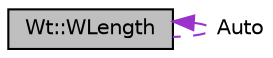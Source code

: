 digraph "Wt::WLength"
{
 // LATEX_PDF_SIZE
  edge [fontname="Helvetica",fontsize="10",labelfontname="Helvetica",labelfontsize="10"];
  node [fontname="Helvetica",fontsize="10",shape=record];
  Node1 [label="Wt::WLength",height=0.2,width=0.4,color="black", fillcolor="grey75", style="filled", fontcolor="black",tooltip="A value class that describes a CSS length."];
  Node1 -> Node1 [dir="back",color="darkorchid3",fontsize="10",style="dashed",label=" Auto" ,fontname="Helvetica"];
}
